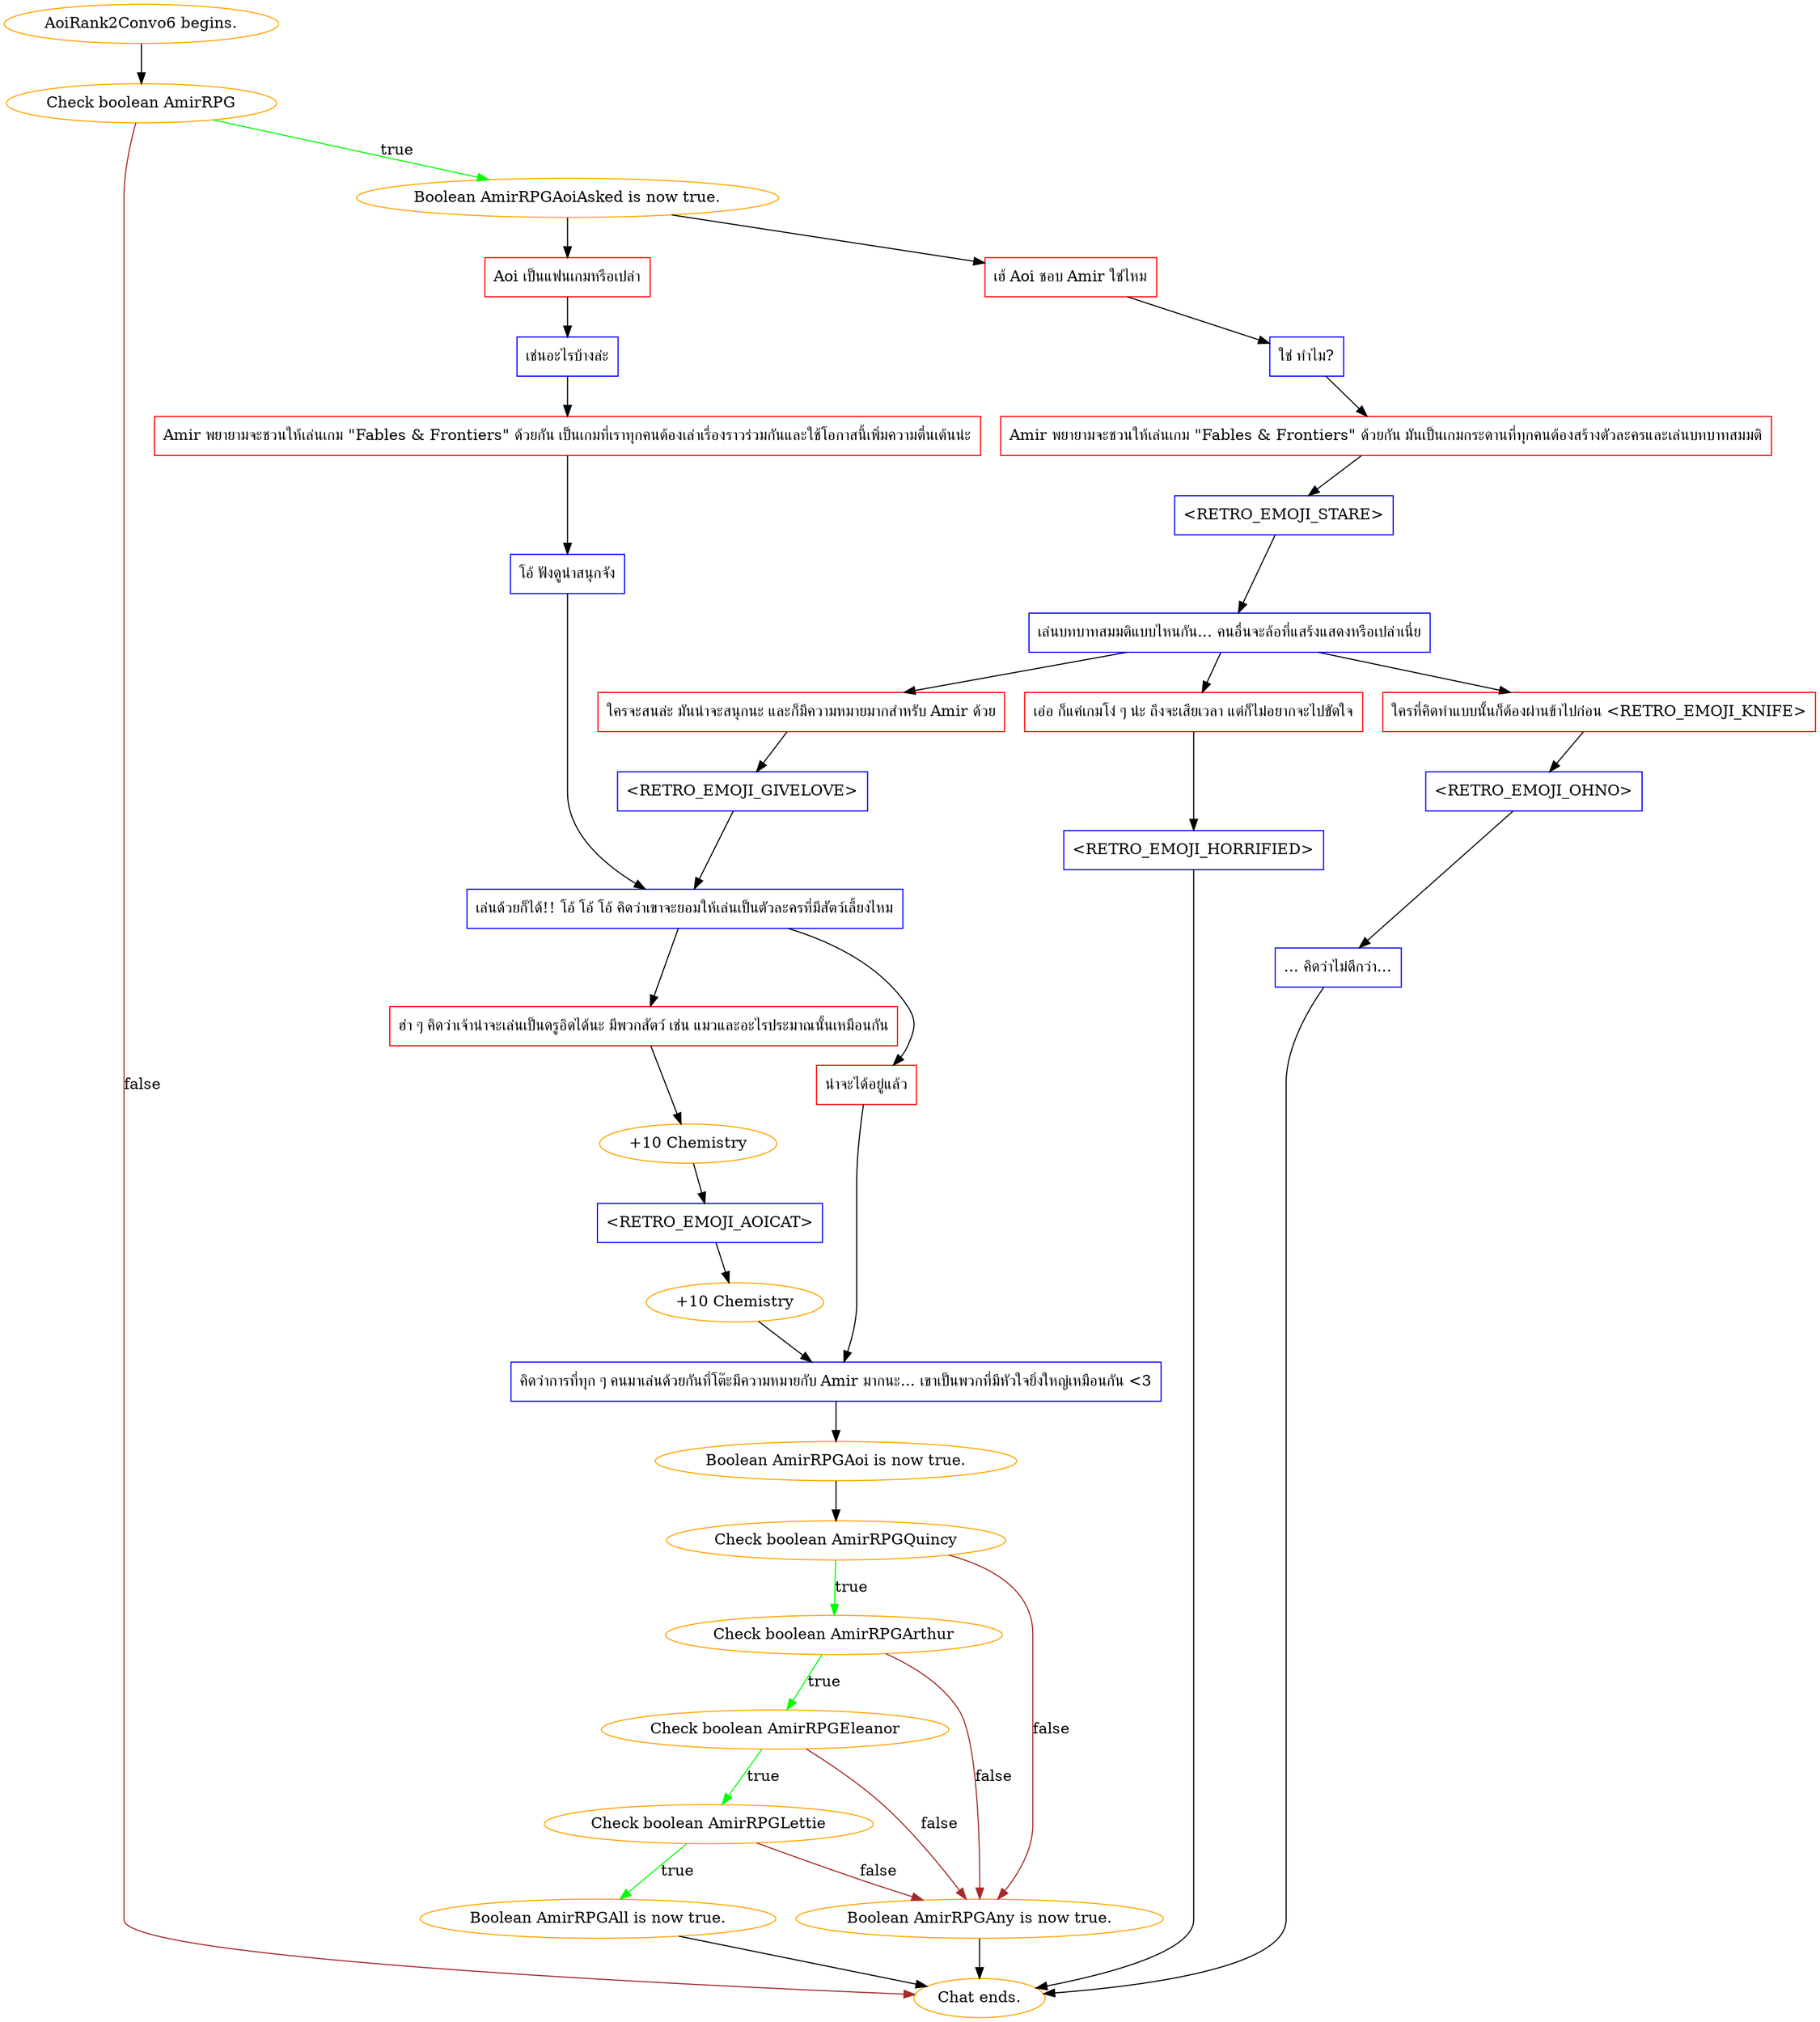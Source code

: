 digraph {
	"AoiRank2Convo6 begins." [color=orange];
		"AoiRank2Convo6 begins." -> j746431032;
	j746431032 [label="Check boolean AmirRPG",color=orange];
		j746431032 -> j683070349 [label=true,color=green];
		j746431032 -> "Chat ends." [label=false,color=brown];
	j683070349 [label="Boolean AmirRPGAoiAsked is now true.",color=orange];
		j683070349 -> j3976676681;
		j683070349 -> j1983300529;
	"Chat ends." [color=orange];
	j3976676681 [label="เฮ้ Aoi ชอบ Amir ใช่ไหม",shape=box,color=red];
		j3976676681 -> j2947696336;
	j1983300529 [label="Aoi เป็นแฟนเกมหรือเปล่า",shape=box,color=red];
		j1983300529 -> j569912156;
	j2947696336 [label="ใช่ ทำไม?",shape=box,color=blue];
		j2947696336 -> j441951588;
	j569912156 [label="เช่นอะไรบ้างล่ะ",shape=box,color=blue];
		j569912156 -> j1153181698;
	j441951588 [label="Amir พยายามจะชวนให้เล่นเกม \"Fables & Frontiers\" ด้วยกัน มันเป็นเกมกระดานที่ทุกคนต้องสร้างตัวละครและเล่นบทบาทสมมติ",shape=box,color=red];
		j441951588 -> j130548654;
	j1153181698 [label="Amir พยายามจะชวนให้เล่นเกม \"Fables & Frontiers\" ด้วยกัน เป็นเกมที่เราทุกคนต้องเล่าเรื่องราวร่วมกันและใช้โอกาสนี้เพิ่มความตื่นเต้นน่ะ",shape=box,color=red];
		j1153181698 -> j4021639810;
	j130548654 [label="<RETRO_EMOJI_STARE>",shape=box,color=blue];
		j130548654 -> j4005790690;
	j4021639810 [label="โอ้ ฟังดูน่าสนุกจัง",shape=box,color=blue];
		j4021639810 -> j66284858;
	j4005790690 [label="เล่นบทบาทสมมติแบบไหนกัน... คนอื่นจะล้อที่แสร้งแสดงหรือเปล่าเนี่ย",shape=box,color=blue];
		j4005790690 -> j2144173174;
		j4005790690 -> j2552383441;
		j4005790690 -> j3828957346;
	j66284858 [label="เล่นด้วยก็ได้!! โอ้ โอ้ โอ้ คิดว่าเขาจะยอมให้เล่นเป็นตัวละครที่มีสัตว์เลี้ยงไหม",shape=box,color=blue];
		j66284858 -> j1446870236;
		j66284858 -> j2742094792;
	j2144173174 [label="เอ่อ ก็แค่เกมโง่ ๆ น่ะ ถึงจะเสียเวลา แต่ก็ไม่อยากจะไปขัดใจ",shape=box,color=red];
		j2144173174 -> j1160114699;
	j2552383441 [label="ใครที่คิดทำแบบนั้นก็ต้องผ่านข้าไปก่อน <RETRO_EMOJI_KNIFE>",shape=box,color=red];
		j2552383441 -> j2478449832;
	j3828957346 [label="ใครจะสนล่ะ มันน่าจะสนุกนะ และก็มีความหมายมากสำหรับ Amir ด้วย",shape=box,color=red];
		j3828957346 -> j1645993027;
	j1446870236 [label="ฮ่า ๆ คิดว่าเจ้าน่าจะเล่นเป็นดรูอิดได้นะ มีพวกสัตว์ เช่น แมวและอะไรประมาณนั้นเหมือนกัน",shape=box,color=red];
		j1446870236 -> j3959444715;
	j2742094792 [label="น่าจะได้อยู่แล้ว",shape=box,color=red];
		j2742094792 -> j1352275487;
	j1160114699 [label="<RETRO_EMOJI_HORRIFIED>",shape=box,color=blue];
		j1160114699 -> "Chat ends.";
	j2478449832 [label="<RETRO_EMOJI_OHNO>",shape=box,color=blue];
		j2478449832 -> j1804475502;
	j1645993027 [label="<RETRO_EMOJI_GIVELOVE>",shape=box,color=blue];
		j1645993027 -> j66284858;
	j3959444715 [label="+10 Chemistry",color=orange];
		j3959444715 -> j369797900;
	j1352275487 [label="คิดว่าการที่ทุก ๆ คนมาเล่นด้วยกันที่โต๊ะมีความหมายกับ Amir มากนะ... เขาเป็นพวกที่มีหัวใจยิ่งใหญ่เหมือนกัน <3",shape=box,color=blue];
		j1352275487 -> j2733582503;
	j1804475502 [label="... คิดว่าไม่ดีกว่า...",shape=box,color=blue];
		j1804475502 -> "Chat ends.";
	j369797900 [label="<RETRO_EMOJI_AOICAT>",shape=box,color=blue];
		j369797900 -> j4040517364;
	j2733582503 [label="Boolean AmirRPGAoi is now true.",color=orange];
		j2733582503 -> j235759563;
	j4040517364 [label="+10 Chemistry",color=orange];
		j4040517364 -> j1352275487;
	j235759563 [label="Check boolean AmirRPGQuincy",color=orange];
		j235759563 -> j4092888925 [label=true,color=green];
		j235759563 -> j1992773596 [label=false,color=brown];
	j4092888925 [label="Check boolean AmirRPGArthur",color=orange];
		j4092888925 -> j3988635441 [label=true,color=green];
		j4092888925 -> j1992773596 [label=false,color=brown];
	j1992773596 [label="Boolean AmirRPGAny is now true.",color=orange];
		j1992773596 -> "Chat ends.";
	j3988635441 [label="Check boolean AmirRPGEleanor",color=orange];
		j3988635441 -> j1570524431 [label=true,color=green];
		j3988635441 -> j1992773596 [label=false,color=brown];
	j1570524431 [label="Check boolean AmirRPGLettie",color=orange];
		j1570524431 -> j2677000302 [label=true,color=green];
		j1570524431 -> j1992773596 [label=false,color=brown];
	j2677000302 [label="Boolean AmirRPGAll is now true.",color=orange];
		j2677000302 -> "Chat ends.";
}